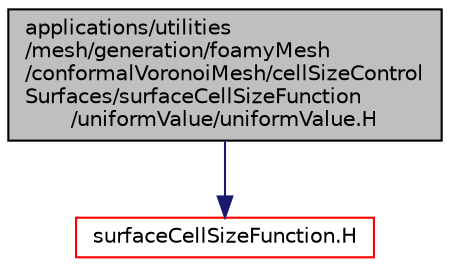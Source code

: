 digraph "applications/utilities/mesh/generation/foamyMesh/conformalVoronoiMesh/cellSizeControlSurfaces/surfaceCellSizeFunction/uniformValue/uniformValue.H"
{
  bgcolor="transparent";
  edge [fontname="Helvetica",fontsize="10",labelfontname="Helvetica",labelfontsize="10"];
  node [fontname="Helvetica",fontsize="10",shape=record];
  Node1 [label="applications/utilities\l/mesh/generation/foamyMesh\l/conformalVoronoiMesh/cellSizeControl\lSurfaces/surfaceCellSizeFunction\l/uniformValue/uniformValue.H",height=0.2,width=0.4,color="black", fillcolor="grey75", style="filled", fontcolor="black"];
  Node1 -> Node2 [color="midnightblue",fontsize="10",style="solid",fontname="Helvetica"];
  Node2 [label="surfaceCellSizeFunction.H",height=0.2,width=0.4,color="red",URL="$a04039.html"];
}
